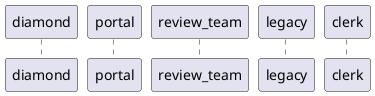 @startuml
participant legacy
participant diamond
participant portal
participant review_team
participant legacy
participant clerk
@enduml
